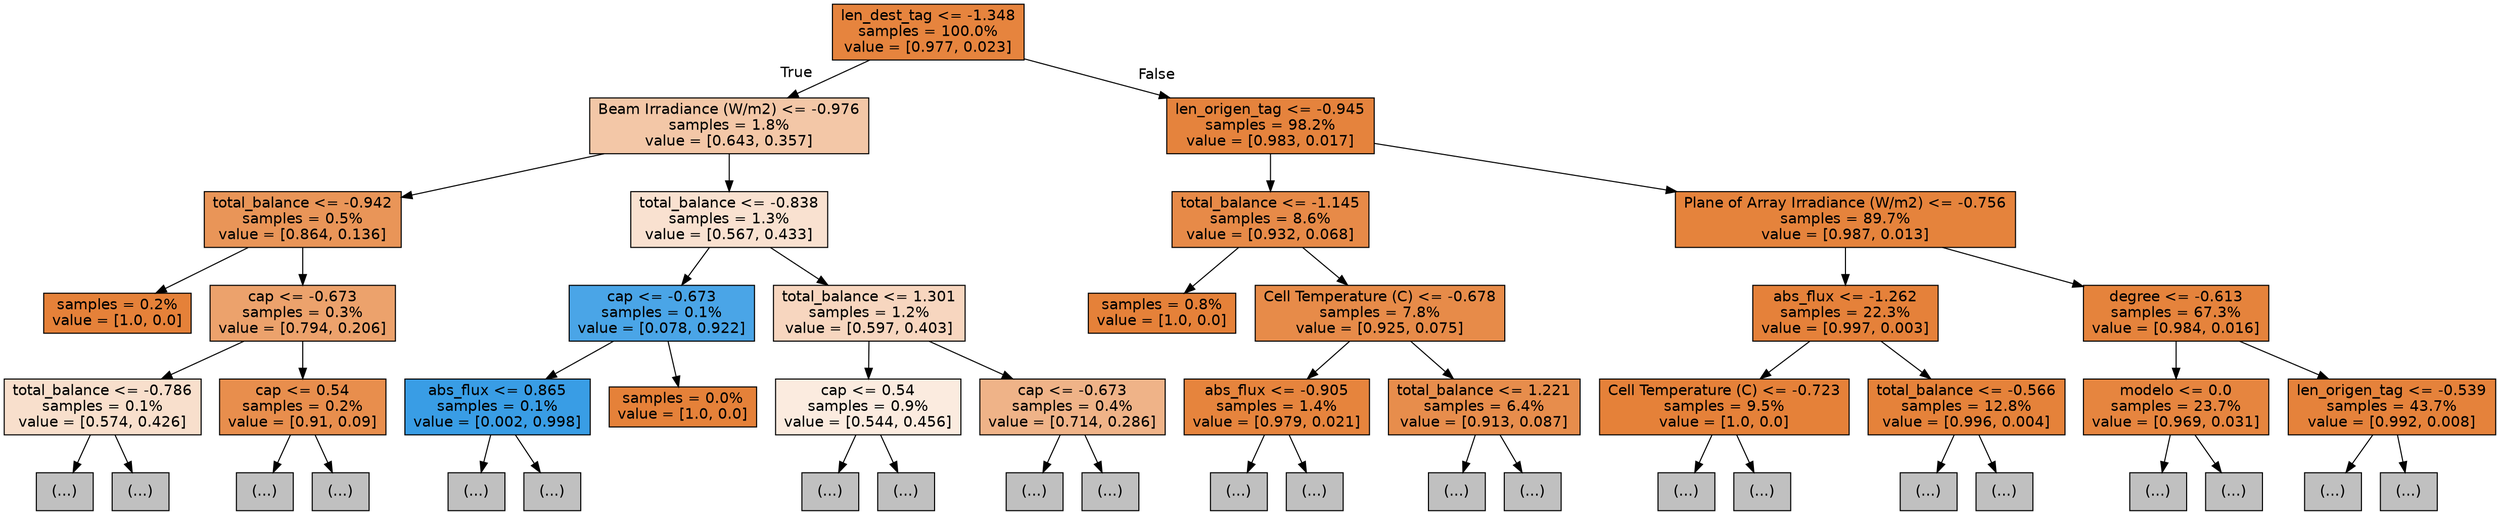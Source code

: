 digraph Tree {
node [shape=box, style="filled", color="black", fontname="helvetica"] ;
edge [fontname="helvetica"] ;
0 [label="len_dest_tag <= -1.348\nsamples = 100.0%\nvalue = [0.977, 0.023]", fillcolor="#e6843e"] ;
1 [label="Beam Irradiance (W/m2) <= -0.976\nsamples = 1.8%\nvalue = [0.643, 0.357]", fillcolor="#f3c7a7"] ;
0 -> 1 [labeldistance=2.5, labelangle=45, headlabel="True"] ;
2 [label="total_balance <= -0.942\nsamples = 0.5%\nvalue = [0.864, 0.136]", fillcolor="#e99558"] ;
1 -> 2 ;
3 [label="samples = 0.2%\nvalue = [1.0, 0.0]", fillcolor="#e58139"] ;
2 -> 3 ;
4 [label="cap <= -0.673\nsamples = 0.3%\nvalue = [0.794, 0.206]", fillcolor="#eca26c"] ;
2 -> 4 ;
5 [label="total_balance <= -0.786\nsamples = 0.1%\nvalue = [0.574, 0.426]", fillcolor="#f8dfcc"] ;
4 -> 5 ;
6 [label="(...)", fillcolor="#C0C0C0"] ;
5 -> 6 ;
47 [label="(...)", fillcolor="#C0C0C0"] ;
5 -> 47 ;
428 [label="cap <= 0.54\nsamples = 0.2%\nvalue = [0.91, 0.09]", fillcolor="#e88e4d"] ;
4 -> 428 ;
429 [label="(...)", fillcolor="#C0C0C0"] ;
428 -> 429 ;
740 [label="(...)", fillcolor="#C0C0C0"] ;
428 -> 740 ;
781 [label="total_balance <= -0.838\nsamples = 1.3%\nvalue = [0.567, 0.433]", fillcolor="#f9e1d0"] ;
1 -> 781 ;
782 [label="cap <= -0.673\nsamples = 0.1%\nvalue = [0.078, 0.922]", fillcolor="#4aa5e7"] ;
781 -> 782 ;
783 [label="abs_flux <= 0.865\nsamples = 0.1%\nvalue = [0.002, 0.998]", fillcolor="#399de5"] ;
782 -> 783 ;
784 [label="(...)", fillcolor="#C0C0C0"] ;
783 -> 784 ;
785 [label="(...)", fillcolor="#C0C0C0"] ;
783 -> 785 ;
792 [label="samples = 0.0%\nvalue = [1.0, 0.0]", fillcolor="#e58139"] ;
782 -> 792 ;
793 [label="total_balance <= 1.301\nsamples = 1.2%\nvalue = [0.597, 0.403]", fillcolor="#f7d6bf"] ;
781 -> 793 ;
794 [label="cap <= 0.54\nsamples = 0.9%\nvalue = [0.544, 0.456]", fillcolor="#fbebdf"] ;
793 -> 794 ;
795 [label="(...)", fillcolor="#C0C0C0"] ;
794 -> 795 ;
3414 [label="(...)", fillcolor="#C0C0C0"] ;
794 -> 3414 ;
4271 [label="cap <= -0.673\nsamples = 0.4%\nvalue = [0.714, 0.286]", fillcolor="#efb388"] ;
793 -> 4271 ;
4272 [label="(...)", fillcolor="#C0C0C0"] ;
4271 -> 4272 ;
4707 [label="(...)", fillcolor="#C0C0C0"] ;
4271 -> 4707 ;
6148 [label="len_origen_tag <= -0.945\nsamples = 98.2%\nvalue = [0.983, 0.017]", fillcolor="#e5833d"] ;
0 -> 6148 [labeldistance=2.5, labelangle=-45, headlabel="False"] ;
6149 [label="total_balance <= -1.145\nsamples = 8.6%\nvalue = [0.932, 0.068]", fillcolor="#e78a48"] ;
6148 -> 6149 ;
6150 [label="samples = 0.8%\nvalue = [1.0, 0.0]", fillcolor="#e58139"] ;
6149 -> 6150 ;
6151 [label="Cell Temperature (C) <= -0.678\nsamples = 7.8%\nvalue = [0.925, 0.075]", fillcolor="#e78b49"] ;
6149 -> 6151 ;
6152 [label="abs_flux <= -0.905\nsamples = 1.4%\nvalue = [0.979, 0.021]", fillcolor="#e6843d"] ;
6151 -> 6152 ;
6153 [label="(...)", fillcolor="#C0C0C0"] ;
6152 -> 6153 ;
6574 [label="(...)", fillcolor="#C0C0C0"] ;
6152 -> 6574 ;
7083 [label="total_balance <= 1.221\nsamples = 6.4%\nvalue = [0.913, 0.087]", fillcolor="#e78d4c"] ;
6151 -> 7083 ;
7084 [label="(...)", fillcolor="#C0C0C0"] ;
7083 -> 7084 ;
16315 [label="(...)", fillcolor="#C0C0C0"] ;
7083 -> 16315 ;
18976 [label="Plane of Array Irradiance (W/m2) <= -0.756\nsamples = 89.7%\nvalue = [0.987, 0.013]", fillcolor="#e5833c"] ;
6148 -> 18976 ;
18977 [label="abs_flux <= -1.262\nsamples = 22.3%\nvalue = [0.997, 0.003]", fillcolor="#e5813a"] ;
18976 -> 18977 ;
18978 [label="Cell Temperature (C) <= -0.723\nsamples = 9.5%\nvalue = [1.0, 0.0]", fillcolor="#e58139"] ;
18977 -> 18978 ;
18979 [label="(...)", fillcolor="#C0C0C0"] ;
18978 -> 18979 ;
18980 [label="(...)", fillcolor="#C0C0C0"] ;
18978 -> 18980 ;
18995 [label="total_balance <= -0.566\nsamples = 12.8%\nvalue = [0.996, 0.004]", fillcolor="#e5823a"] ;
18977 -> 18995 ;
18996 [label="(...)", fillcolor="#C0C0C0"] ;
18995 -> 18996 ;
20089 [label="(...)", fillcolor="#C0C0C0"] ;
18995 -> 20089 ;
20622 [label="degree <= -0.613\nsamples = 67.3%\nvalue = [0.984, 0.016]", fillcolor="#e5833c"] ;
18976 -> 20622 ;
20623 [label="modelo <= 0.0\nsamples = 23.7%\nvalue = [0.969, 0.031]", fillcolor="#e6853f"] ;
20622 -> 20623 ;
20624 [label="(...)", fillcolor="#C0C0C0"] ;
20623 -> 20624 ;
23695 [label="(...)", fillcolor="#C0C0C0"] ;
20623 -> 23695 ;
31264 [label="len_origen_tag <= -0.539\nsamples = 43.7%\nvalue = [0.992, 0.008]", fillcolor="#e5823b"] ;
20622 -> 31264 ;
31265 [label="(...)", fillcolor="#C0C0C0"] ;
31264 -> 31265 ;
40216 [label="(...)", fillcolor="#C0C0C0"] ;
31264 -> 40216 ;
}